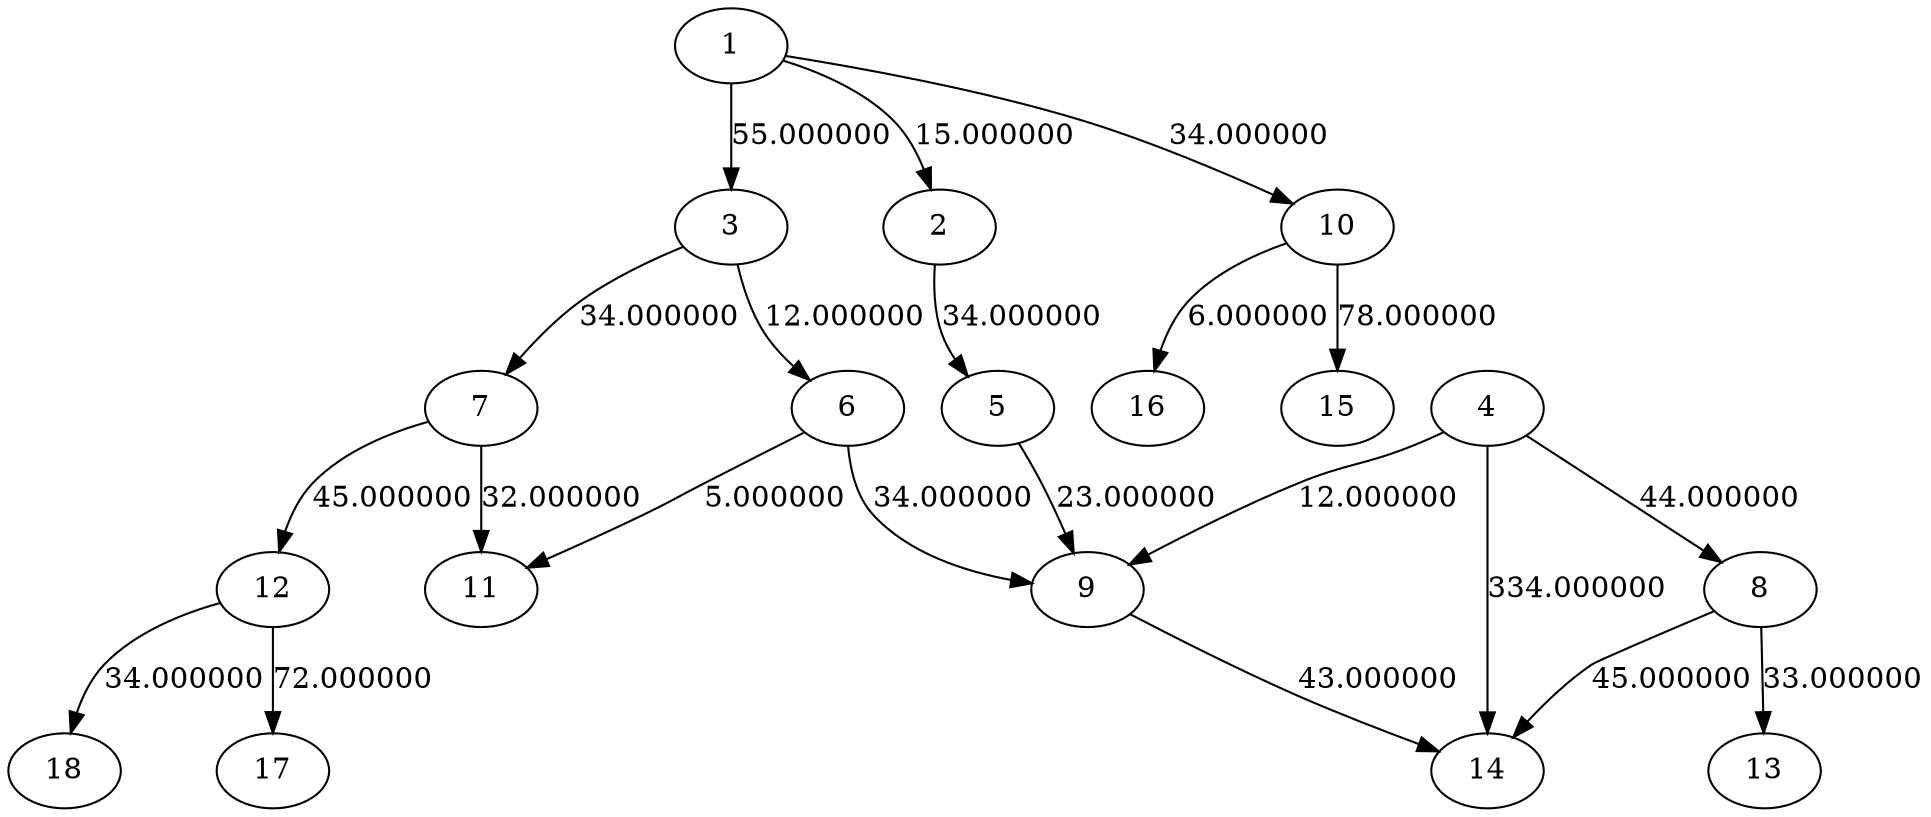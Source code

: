 digraph {
	1 -> 2 [
		label = "15.000000"
		weight = "15.000000"
	];
	1 -> 3 [
		label = "55.000000"
		weight = "55.000000"
	];
	1 -> 10 [
		label = "34.000000"
		weight = "34.000000"
	];
	2 -> 5 [
		label = "34.000000"
		weight = "34.000000"
	];
	3 -> 6 [
		label = "12.000000"
		weight = "12.000000"
	];
	3 -> 7 [
		label = "34.000000"
		weight = "34.000000"
	];
	4 -> 8 [
		label = "44.000000"
		weight = "44.000000"
	];
	4 -> 9 [
		label = "12.000000"
		weight = "12.000000"
	];
	4 -> 14 [
		label = "334.000000"
		weight = "334.000000"
	];
	5 -> 9 [
		label = "23.000000"
		weight = "23.000000"
	];
	6 -> 9 [
		label = "34.000000"
		weight = "34.000000"
	];
	6 -> 11 [
		label = "5.000000"
		weight = "5.000000"
	];
	7 -> 11 [
		label = "32.000000"
		weight = "32.000000"
	];
	7 -> 12 [
		label = "45.000000"
		weight = "45.000000"
	];
	8 -> 13 [
		label = "33.000000"
		weight = "33.000000"
	];
	8 -> 14 [
		label = "45.000000"
		weight = "45.000000"
	];
	9 -> 14 [
		label = "43.000000"
		weight = "43.000000"
	];
	10 -> 15 [
		label = "78.000000"
		weight = "78.000000"
	];
	10 -> 16 [
		label = "6.000000"
		weight = "6.000000"
	];
	12 -> 17 [
		label = "72.000000"
		weight = "72.000000"
	];
	12 -> 18 [
		label = "34.000000"
		weight = "34.000000"
	];
}